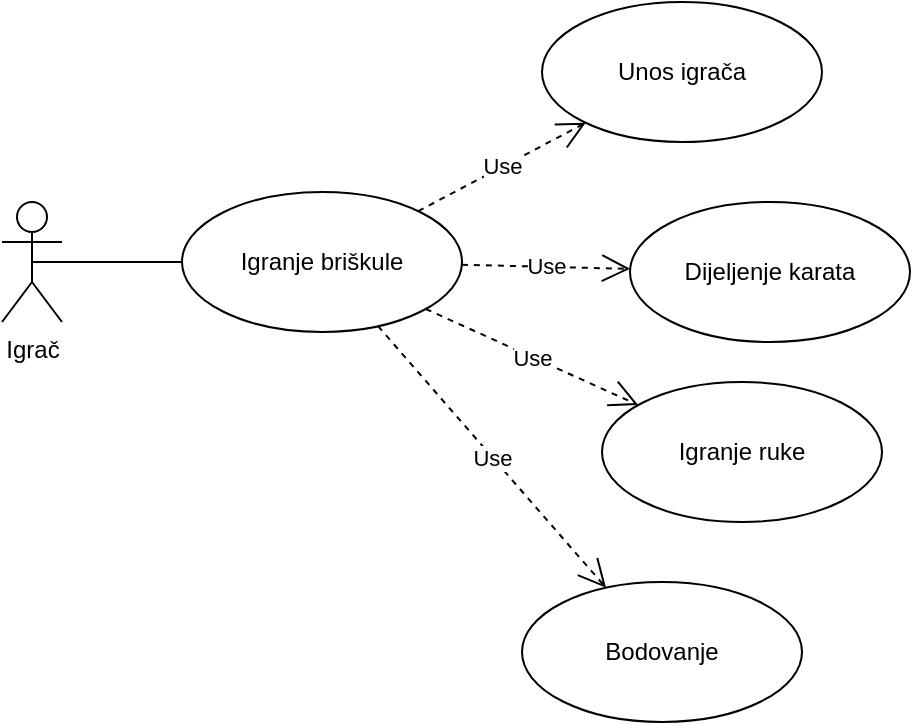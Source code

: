 <mxfile version="14.1.8" type="github" pages="3">
  <diagram id="56eW7-64qYErmGT-eGq4" name="UseCase: Igranje briškule">
    <mxGraphModel dx="1392" dy="1179" grid="1" gridSize="10" guides="1" tooltips="1" connect="1" arrows="1" fold="1" page="1" pageScale="1" pageWidth="827" pageHeight="1169" math="0" shadow="0">
      <root>
        <mxCell id="0" />
        <mxCell id="1" parent="0" />
        <mxCell id="N6FOfTPaxODtsMV_NpDB-1" value="Igrač" style="shape=umlActor;verticalLabelPosition=bottom;verticalAlign=top;html=1;" vertex="1" parent="1">
          <mxGeometry x="100" y="150" width="30" height="60" as="geometry" />
        </mxCell>
        <mxCell id="N6FOfTPaxODtsMV_NpDB-2" value="Igranje briškule" style="ellipse;whiteSpace=wrap;html=1;" vertex="1" parent="1">
          <mxGeometry x="190" y="145" width="140" height="70" as="geometry" />
        </mxCell>
        <mxCell id="N6FOfTPaxODtsMV_NpDB-3" value="" style="endArrow=none;html=1;exitX=0.5;exitY=0.5;exitDx=0;exitDy=0;exitPerimeter=0;" edge="1" parent="1" source="N6FOfTPaxODtsMV_NpDB-1" target="N6FOfTPaxODtsMV_NpDB-2">
          <mxGeometry width="50" height="50" relative="1" as="geometry">
            <mxPoint x="390" y="620" as="sourcePoint" />
            <mxPoint x="440" y="570" as="targetPoint" />
          </mxGeometry>
        </mxCell>
        <mxCell id="N6FOfTPaxODtsMV_NpDB-4" value="Unos igrača" style="ellipse;whiteSpace=wrap;html=1;" vertex="1" parent="1">
          <mxGeometry x="370" y="50" width="140" height="70" as="geometry" />
        </mxCell>
        <mxCell id="N6FOfTPaxODtsMV_NpDB-5" value="Dijeljenje karata" style="ellipse;whiteSpace=wrap;html=1;" vertex="1" parent="1">
          <mxGeometry x="414" y="150" width="140" height="70" as="geometry" />
        </mxCell>
        <mxCell id="N6FOfTPaxODtsMV_NpDB-6" value="Igranje ruke" style="ellipse;whiteSpace=wrap;html=1;" vertex="1" parent="1">
          <mxGeometry x="400" y="240" width="140" height="70" as="geometry" />
        </mxCell>
        <mxCell id="N6FOfTPaxODtsMV_NpDB-7" value="Bodovanje" style="ellipse;whiteSpace=wrap;html=1;" vertex="1" parent="1">
          <mxGeometry x="360" y="340" width="140" height="70" as="geometry" />
        </mxCell>
        <mxCell id="N6FOfTPaxODtsMV_NpDB-8" value="Use" style="endArrow=open;endSize=12;dashed=1;html=1;" edge="1" parent="1" source="N6FOfTPaxODtsMV_NpDB-2" target="N6FOfTPaxODtsMV_NpDB-4">
          <mxGeometry width="160" relative="1" as="geometry">
            <mxPoint x="330" y="600" as="sourcePoint" />
            <mxPoint x="490" y="600" as="targetPoint" />
          </mxGeometry>
        </mxCell>
        <mxCell id="N6FOfTPaxODtsMV_NpDB-9" value="Use" style="endArrow=open;endSize=12;dashed=1;html=1;" edge="1" parent="1" source="N6FOfTPaxODtsMV_NpDB-2" target="N6FOfTPaxODtsMV_NpDB-5">
          <mxGeometry width="160" relative="1" as="geometry">
            <mxPoint x="318.193" y="164.616" as="sourcePoint" />
            <mxPoint x="401.858" y="120.408" as="targetPoint" />
          </mxGeometry>
        </mxCell>
        <mxCell id="N6FOfTPaxODtsMV_NpDB-10" value="Use" style="endArrow=open;endSize=12;dashed=1;html=1;" edge="1" parent="1" source="N6FOfTPaxODtsMV_NpDB-2" target="N6FOfTPaxODtsMV_NpDB-6">
          <mxGeometry width="160" relative="1" as="geometry">
            <mxPoint x="339.947" y="191.363" as="sourcePoint" />
            <mxPoint x="424.07" y="193.439" as="targetPoint" />
          </mxGeometry>
        </mxCell>
        <mxCell id="N6FOfTPaxODtsMV_NpDB-11" value="Use" style="endArrow=open;endSize=12;dashed=1;html=1;" edge="1" parent="1" source="N6FOfTPaxODtsMV_NpDB-2" target="N6FOfTPaxODtsMV_NpDB-7">
          <mxGeometry width="160" relative="1" as="geometry">
            <mxPoint x="322.063" y="213.396" as="sourcePoint" />
            <mxPoint x="428.092" y="261.518" as="targetPoint" />
          </mxGeometry>
        </mxCell>
      </root>
    </mxGraphModel>
  </diagram>
  <diagram id="77Rj-8dtRAngyW4ASzmG" name="Activity: Igranje briškule">
    <mxGraphModel dx="1392" dy="1179" grid="1" gridSize="10" guides="1" tooltips="1" connect="1" arrows="1" fold="1" page="1" pageScale="1" pageWidth="827" pageHeight="1169" math="0" shadow="0">
      <root>
        <mxCell id="UYK0WFXA6VIAlhHWEa-V-0" />
        <mxCell id="UYK0WFXA6VIAlhHWEa-V-1" parent="UYK0WFXA6VIAlhHWEa-V-0" />
        <mxCell id="UYK0WFXA6VIAlhHWEa-V-2" value="" style="ellipse;html=1;shape=startState;fillColor=#000000;strokeColor=#ff0000;" vertex="1" parent="UYK0WFXA6VIAlhHWEa-V-1">
          <mxGeometry x="384" y="30" width="30" height="30" as="geometry" />
        </mxCell>
        <mxCell id="UYK0WFXA6VIAlhHWEa-V-3" value="" style="edgeStyle=orthogonalEdgeStyle;html=1;verticalAlign=bottom;endArrow=open;endSize=8;strokeColor=#ff0000;" edge="1" source="UYK0WFXA6VIAlhHWEa-V-2" parent="UYK0WFXA6VIAlhHWEa-V-1">
          <mxGeometry relative="1" as="geometry">
            <mxPoint x="399" y="120" as="targetPoint" />
          </mxGeometry>
        </mxCell>
        <mxCell id="UYK0WFXA6VIAlhHWEa-V-4" value="Unos igrača" style="rounded=1;whiteSpace=wrap;html=1;arcSize=40;fontColor=#000000;fillColor=#ffffc0;strokeColor=#ff0000;" vertex="1" parent="UYK0WFXA6VIAlhHWEa-V-1">
          <mxGeometry x="339" y="120" width="120" height="40" as="geometry" />
        </mxCell>
        <mxCell id="UYK0WFXA6VIAlhHWEa-V-5" value="" style="edgeStyle=orthogonalEdgeStyle;html=1;verticalAlign=bottom;endArrow=open;endSize=8;strokeColor=#ff0000;" edge="1" source="UYK0WFXA6VIAlhHWEa-V-4" parent="UYK0WFXA6VIAlhHWEa-V-1">
          <mxGeometry relative="1" as="geometry">
            <mxPoint x="399" y="220" as="targetPoint" />
          </mxGeometry>
        </mxCell>
        <mxCell id="UYK0WFXA6VIAlhHWEa-V-6" value="Dijeljenje karata" style="rounded=1;whiteSpace=wrap;html=1;arcSize=40;fontColor=#000000;fillColor=#ffffc0;strokeColor=#ff0000;" vertex="1" parent="UYK0WFXA6VIAlhHWEa-V-1">
          <mxGeometry x="339" y="220" width="120" height="40" as="geometry" />
        </mxCell>
        <mxCell id="UYK0WFXA6VIAlhHWEa-V-7" value="" style="edgeStyle=orthogonalEdgeStyle;html=1;verticalAlign=bottom;endArrow=open;endSize=8;strokeColor=#ff0000;" edge="1" source="UYK0WFXA6VIAlhHWEa-V-6" parent="UYK0WFXA6VIAlhHWEa-V-1">
          <mxGeometry relative="1" as="geometry">
            <mxPoint x="399" y="320" as="targetPoint" />
          </mxGeometry>
        </mxCell>
        <mxCell id="UYK0WFXA6VIAlhHWEa-V-8" value="Igrači imaju karata za bacanje" style="rhombus;whiteSpace=wrap;html=1;fillColor=#ffffc0;strokeColor=#ff0000;" vertex="1" parent="UYK0WFXA6VIAlhHWEa-V-1">
          <mxGeometry x="329" y="320" width="140" height="90" as="geometry" />
        </mxCell>
        <mxCell id="UYK0WFXA6VIAlhHWEa-V-9" value="ne" style="edgeStyle=orthogonalEdgeStyle;html=1;align=left;verticalAlign=bottom;endArrow=open;endSize=8;strokeColor=#ff0000;" edge="1" source="UYK0WFXA6VIAlhHWEa-V-8" parent="UYK0WFXA6VIAlhHWEa-V-1" target="UYK0WFXA6VIAlhHWEa-V-14">
          <mxGeometry x="-1" relative="1" as="geometry">
            <mxPoint x="540" y="340" as="targetPoint" />
          </mxGeometry>
        </mxCell>
        <mxCell id="UYK0WFXA6VIAlhHWEa-V-10" value="da" style="edgeStyle=orthogonalEdgeStyle;html=1;align=left;verticalAlign=top;endArrow=open;endSize=8;strokeColor=#ff0000;" edge="1" source="UYK0WFXA6VIAlhHWEa-V-8" parent="UYK0WFXA6VIAlhHWEa-V-1" target="UYK0WFXA6VIAlhHWEa-V-12">
          <mxGeometry x="-1" relative="1" as="geometry">
            <mxPoint x="400" y="420" as="targetPoint" />
          </mxGeometry>
        </mxCell>
        <mxCell id="UYK0WFXA6VIAlhHWEa-V-12" value="Igranje ruke" style="rounded=1;whiteSpace=wrap;html=1;arcSize=40;fontColor=#000000;fillColor=#ffffc0;strokeColor=#ff0000;" vertex="1" parent="UYK0WFXA6VIAlhHWEa-V-1">
          <mxGeometry x="339" y="440" width="120" height="40" as="geometry" />
        </mxCell>
        <mxCell id="UYK0WFXA6VIAlhHWEa-V-13" value="" style="edgeStyle=orthogonalEdgeStyle;html=1;verticalAlign=bottom;endArrow=open;endSize=8;strokeColor=#ff0000;entryX=0;entryY=0.5;entryDx=0;entryDy=0;" edge="1" source="UYK0WFXA6VIAlhHWEa-V-12" parent="UYK0WFXA6VIAlhHWEa-V-1" target="UYK0WFXA6VIAlhHWEa-V-8">
          <mxGeometry relative="1" as="geometry">
            <mxPoint x="399" y="540" as="targetPoint" />
            <Array as="points">
              <mxPoint x="260" y="460" />
              <mxPoint x="260" y="365" />
            </Array>
          </mxGeometry>
        </mxCell>
        <mxCell id="UYK0WFXA6VIAlhHWEa-V-14" value="Bodovanje" style="rounded=1;whiteSpace=wrap;html=1;arcSize=40;fontColor=#000000;fillColor=#ffffc0;strokeColor=#ff0000;" vertex="1" parent="UYK0WFXA6VIAlhHWEa-V-1">
          <mxGeometry x="510" y="440" width="120" height="40" as="geometry" />
        </mxCell>
        <mxCell id="UYK0WFXA6VIAlhHWEa-V-15" value="" style="edgeStyle=orthogonalEdgeStyle;html=1;verticalAlign=bottom;endArrow=open;endSize=8;strokeColor=#ff0000;" edge="1" source="UYK0WFXA6VIAlhHWEa-V-14" parent="UYK0WFXA6VIAlhHWEa-V-1">
          <mxGeometry relative="1" as="geometry">
            <mxPoint x="570" y="540" as="targetPoint" />
          </mxGeometry>
        </mxCell>
        <mxCell id="UYK0WFXA6VIAlhHWEa-V-16" value="" style="ellipse;html=1;shape=endState;fillColor=#000000;strokeColor=#ff0000;" vertex="1" parent="UYK0WFXA6VIAlhHWEa-V-1">
          <mxGeometry x="555" y="540" width="30" height="30" as="geometry" />
        </mxCell>
      </root>
    </mxGraphModel>
  </diagram>
  <diagram id="cGhmJq_mGlJvqK_Fkqst" name="Activity: Unos igrača">
    <mxGraphModel dx="1392" dy="1179" grid="1" gridSize="10" guides="1" tooltips="1" connect="1" arrows="1" fold="1" page="1" pageScale="1" pageWidth="827" pageHeight="1169" math="0" shadow="0">
      <root>
        <mxCell id="QeqKseGplFimoJXs-uCn-0" />
        <mxCell id="QeqKseGplFimoJXs-uCn-1" parent="QeqKseGplFimoJXs-uCn-0" />
        <mxCell id="QeqKseGplFimoJXs-uCn-2" value="" style="ellipse;html=1;shape=startState;fillColor=#000000;strokeColor=#ff0000;" vertex="1" parent="QeqKseGplFimoJXs-uCn-1">
          <mxGeometry x="185" y="110" width="30" height="30" as="geometry" />
        </mxCell>
        <mxCell id="QeqKseGplFimoJXs-uCn-3" value="" style="edgeStyle=orthogonalEdgeStyle;html=1;verticalAlign=bottom;endArrow=open;endSize=8;strokeColor=#ff0000;" edge="1" source="QeqKseGplFimoJXs-uCn-2" parent="QeqKseGplFimoJXs-uCn-1" target="QeqKseGplFimoJXs-uCn-4">
          <mxGeometry relative="1" as="geometry">
            <mxPoint x="75" y="120" as="targetPoint" />
          </mxGeometry>
        </mxCell>
        <mxCell id="QeqKseGplFimoJXs-uCn-4" value="Sustav prikaže unos imena" style="rounded=1;whiteSpace=wrap;html=1;arcSize=40;fontColor=#000000;fillColor=#ffffc0;strokeColor=#ff0000;" vertex="1" parent="QeqKseGplFimoJXs-uCn-1">
          <mxGeometry x="140" y="200" width="120" height="40" as="geometry" />
        </mxCell>
        <mxCell id="QeqKseGplFimoJXs-uCn-5" value="" style="edgeStyle=orthogonalEdgeStyle;html=1;verticalAlign=bottom;endArrow=open;endSize=8;strokeColor=#ff0000;" edge="1" source="QeqKseGplFimoJXs-uCn-4" parent="QeqKseGplFimoJXs-uCn-1">
          <mxGeometry relative="1" as="geometry">
            <mxPoint x="200" y="300" as="targetPoint" />
          </mxGeometry>
        </mxCell>
        <mxCell id="QeqKseGplFimoJXs-uCn-6" value="Igrač unese ime" style="rounded=1;whiteSpace=wrap;html=1;arcSize=40;fontColor=#000000;fillColor=#ffffc0;strokeColor=#ff0000;" vertex="1" parent="QeqKseGplFimoJXs-uCn-1">
          <mxGeometry x="140" y="300" width="120" height="40" as="geometry" />
        </mxCell>
        <mxCell id="QeqKseGplFimoJXs-uCn-7" value="" style="edgeStyle=orthogonalEdgeStyle;html=1;verticalAlign=bottom;endArrow=open;endSize=8;strokeColor=#ff0000;" edge="1" source="QeqKseGplFimoJXs-uCn-6" parent="QeqKseGplFimoJXs-uCn-1">
          <mxGeometry relative="1" as="geometry">
            <mxPoint x="200" y="400" as="targetPoint" />
          </mxGeometry>
        </mxCell>
        <mxCell id="QeqKseGplFimoJXs-uCn-9" value="Sustav provjeri valjanost imena" style="rounded=1;whiteSpace=wrap;html=1;arcSize=40;fontColor=#000000;fillColor=#ffffc0;strokeColor=#ff0000;" vertex="1" parent="QeqKseGplFimoJXs-uCn-1">
          <mxGeometry x="140" y="400" width="120" height="40" as="geometry" />
        </mxCell>
        <mxCell id="QeqKseGplFimoJXs-uCn-10" value="" style="edgeStyle=orthogonalEdgeStyle;html=1;verticalAlign=bottom;endArrow=open;endSize=8;strokeColor=#ff0000;" edge="1" source="QeqKseGplFimoJXs-uCn-9" parent="QeqKseGplFimoJXs-uCn-1">
          <mxGeometry relative="1" as="geometry">
            <mxPoint x="200" y="500" as="targetPoint" />
          </mxGeometry>
        </mxCell>
        <mxCell id="QeqKseGplFimoJXs-uCn-11" value="Valjano ime" style="rhombus;whiteSpace=wrap;html=1;fillColor=#ffffc0;strokeColor=#ff0000;" vertex="1" parent="QeqKseGplFimoJXs-uCn-1">
          <mxGeometry x="160" y="500" width="80" height="40" as="geometry" />
        </mxCell>
        <mxCell id="QeqKseGplFimoJXs-uCn-12" value="ne" style="edgeStyle=orthogonalEdgeStyle;html=1;align=left;verticalAlign=bottom;endArrow=open;endSize=8;strokeColor=#ff0000;entryX=1;entryY=0.5;entryDx=0;entryDy=0;" edge="1" source="QeqKseGplFimoJXs-uCn-11" parent="QeqKseGplFimoJXs-uCn-1" target="QeqKseGplFimoJXs-uCn-4">
          <mxGeometry x="-1" relative="1" as="geometry">
            <mxPoint x="340" y="520" as="targetPoint" />
            <Array as="points">
              <mxPoint x="480" y="520" />
              <mxPoint x="480" y="220" />
            </Array>
          </mxGeometry>
        </mxCell>
        <mxCell id="QeqKseGplFimoJXs-uCn-13" value="da" style="edgeStyle=orthogonalEdgeStyle;html=1;align=left;verticalAlign=top;endArrow=open;endSize=8;strokeColor=#ff0000;" edge="1" source="QeqKseGplFimoJXs-uCn-11" parent="QeqKseGplFimoJXs-uCn-1">
          <mxGeometry x="-1" relative="1" as="geometry">
            <mxPoint x="200" y="600" as="targetPoint" />
          </mxGeometry>
        </mxCell>
        <mxCell id="QeqKseGplFimoJXs-uCn-14" value="Sustav postavi računalo za glavnog igrača" style="rounded=1;whiteSpace=wrap;html=1;arcSize=40;fontColor=#000000;fillColor=#ffffc0;strokeColor=#ff0000;" vertex="1" parent="QeqKseGplFimoJXs-uCn-1">
          <mxGeometry x="140" y="600" width="120" height="40" as="geometry" />
        </mxCell>
        <mxCell id="QeqKseGplFimoJXs-uCn-15" value="" style="edgeStyle=orthogonalEdgeStyle;html=1;verticalAlign=bottom;endArrow=open;endSize=8;strokeColor=#ff0000;" edge="1" source="QeqKseGplFimoJXs-uCn-14" parent="QeqKseGplFimoJXs-uCn-1">
          <mxGeometry relative="1" as="geometry">
            <mxPoint x="200" y="700" as="targetPoint" />
          </mxGeometry>
        </mxCell>
        <mxCell id="QeqKseGplFimoJXs-uCn-16" value="Igra postavi korisnika s imenom za drugog igrača" style="rounded=1;whiteSpace=wrap;html=1;arcSize=40;fontColor=#000000;fillColor=#ffffc0;strokeColor=#ff0000;" vertex="1" parent="QeqKseGplFimoJXs-uCn-1">
          <mxGeometry x="140" y="700" width="120" height="40" as="geometry" />
        </mxCell>
        <mxCell id="QeqKseGplFimoJXs-uCn-17" value="" style="edgeStyle=orthogonalEdgeStyle;html=1;verticalAlign=bottom;endArrow=open;endSize=8;strokeColor=#ff0000;" edge="1" source="QeqKseGplFimoJXs-uCn-16" parent="QeqKseGplFimoJXs-uCn-1">
          <mxGeometry relative="1" as="geometry">
            <mxPoint x="200" y="800" as="targetPoint" />
          </mxGeometry>
        </mxCell>
        <mxCell id="QeqKseGplFimoJXs-uCn-18" value="" style="ellipse;html=1;shape=endState;fillColor=#000000;strokeColor=#ff0000;" vertex="1" parent="QeqKseGplFimoJXs-uCn-1">
          <mxGeometry x="185" y="800" width="30" height="30" as="geometry" />
        </mxCell>
      </root>
    </mxGraphModel>
  </diagram>
</mxfile>

